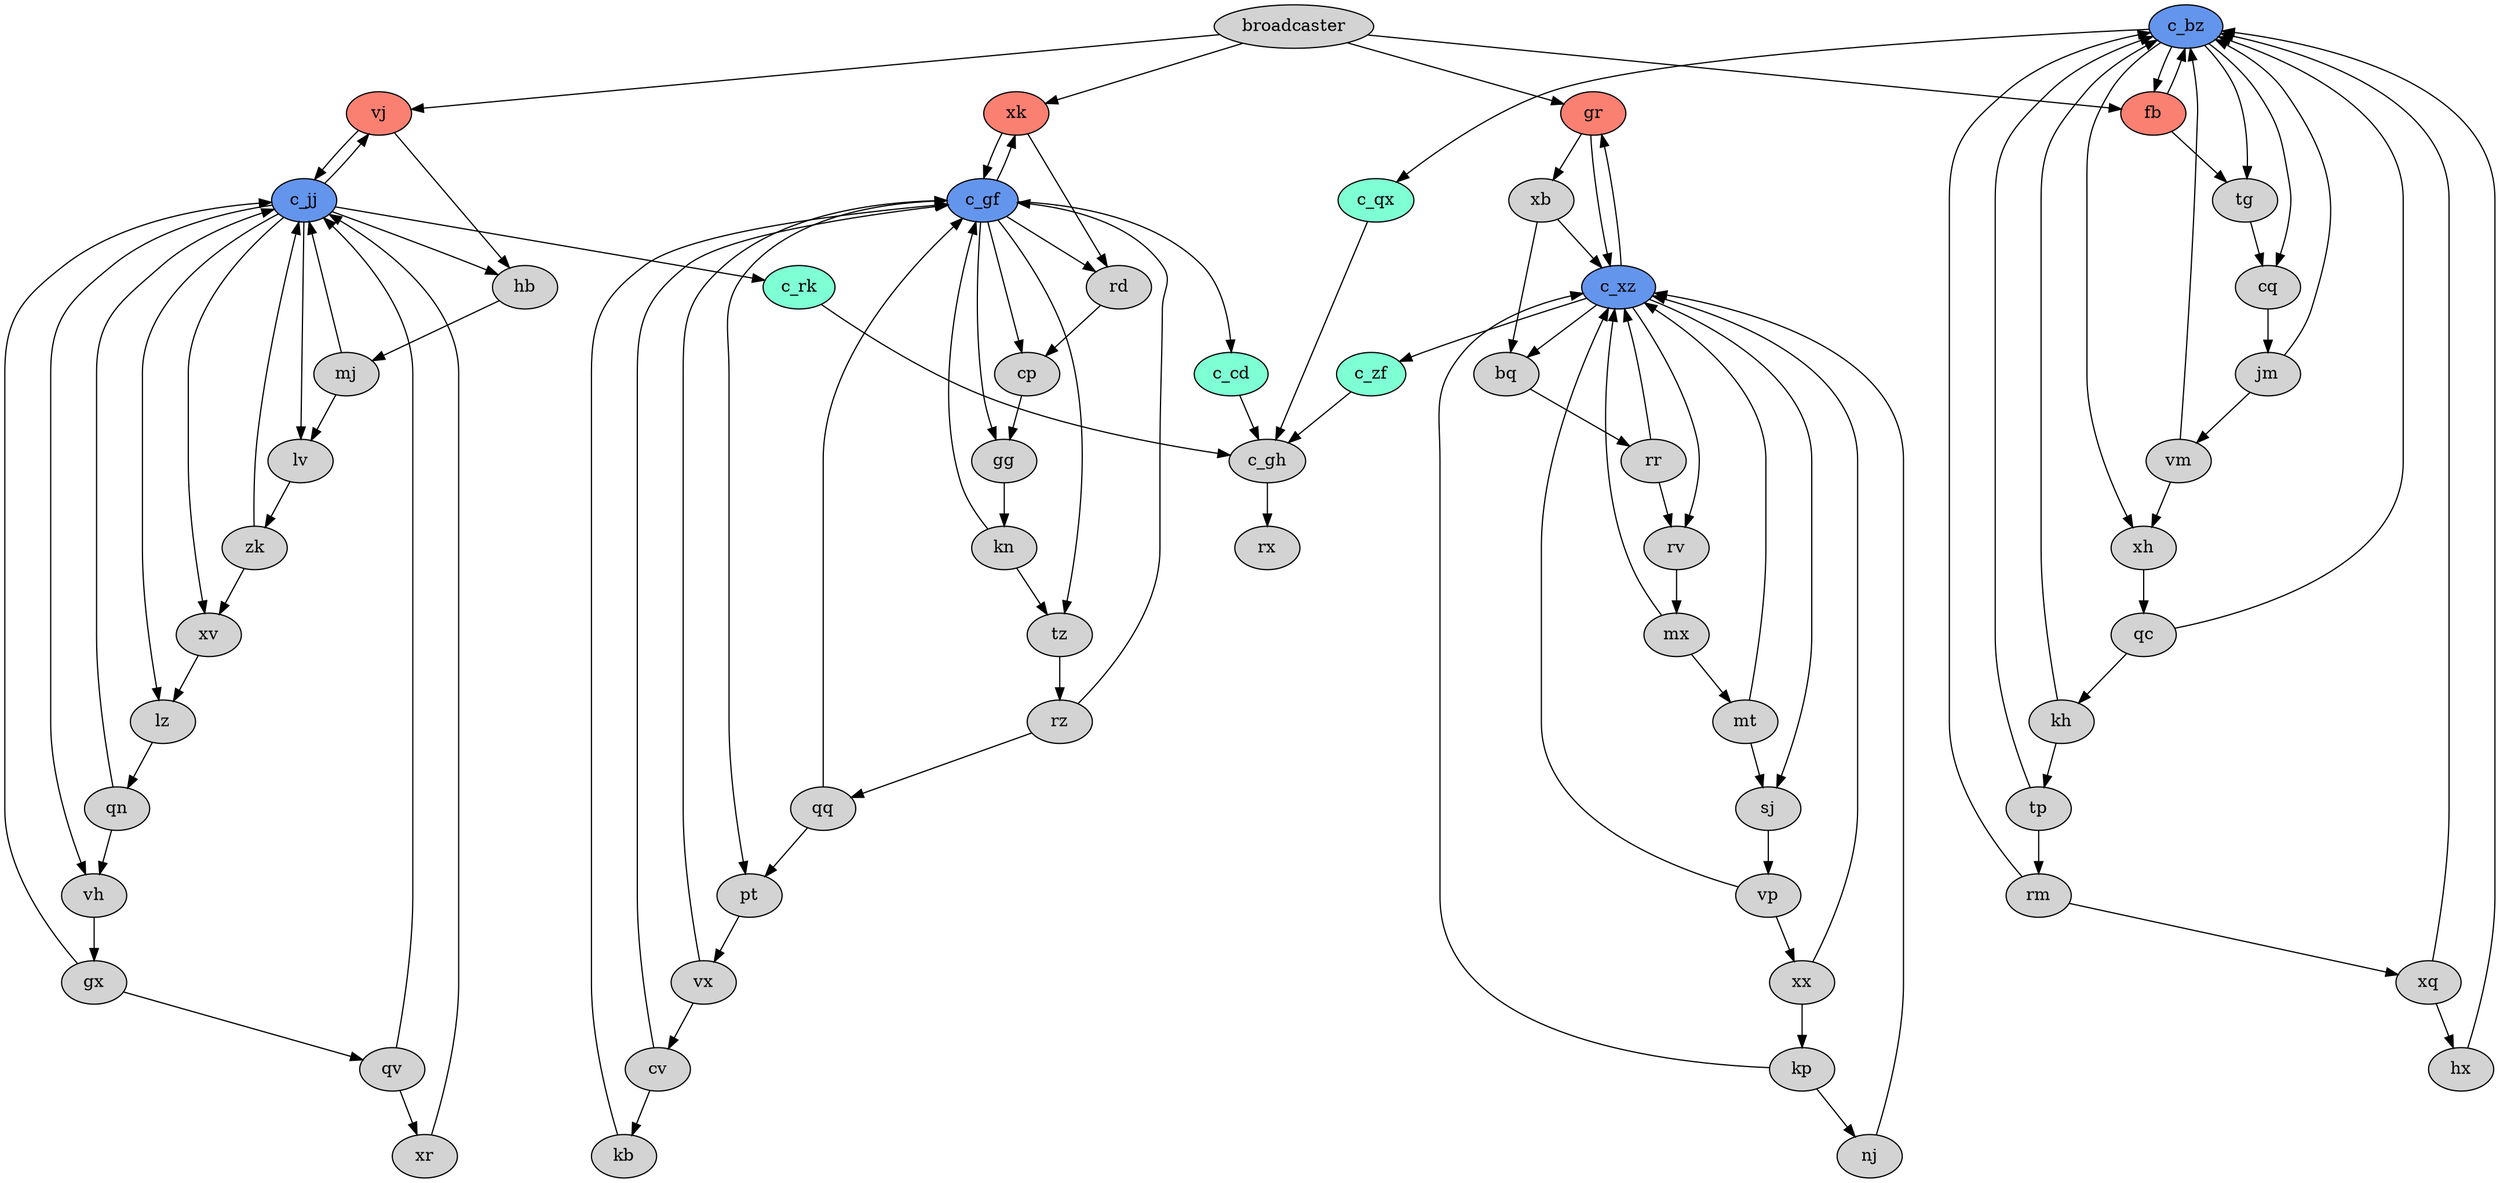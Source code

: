 digraph {
    node [style=filled];
    gr, xk, vj, fb [fillcolor=salmon];
    c_bz, c_jj, c_xz, c_gf [fillcolor=cornflowerblue];
    c_qx, c_rk, c_cd, c_zf [fillcolor=aquamarine];
    bq -> { rr };
    cp -> { gg };
    cq -> { jm };
    cv -> { c_gf kb };
    fb -> { c_bz, tg };
    gg -> { kn };
    gr -> {c_xz, xb };
    gx -> { c_jj, qv };
    hb -> { mj };
    hx -> { c_bz };
    jm -> { vm, c_bz };
    kb -> { c_gf };
    kh -> {tp, c_bz };
    kn -> { c_gf, tz };
    kp -> { c_xz, nj };
    lv -> { zk };
    lz -> { qn };
    mj -> { c_jj, lv };
    mt -> { sj, c_xz };
    mx -> { mt, c_xz };
    nj -> { c_xz };
    pt -> { vx };
    qc -> { kh, c_bz };
    qn -> { vh, c_jj };
    qq -> { pt, c_gf };
    qv -> { xr, c_jj };
    rd -> { cp };
    rm -> { c_bz, xq };
    rr -> { rv, c_xz };
    rv -> { mx };
    rz -> { qq, c_gf };
    sj -> { vp };
    tg -> { cq };
    tp -> { rm, c_bz };
    tz -> { rz };
    vh -> { gx };
    vj -> { hb, c_jj };
    vm -> { c_bz, xh };
    vp -> { c_xz, xx };
    vx -> { c_gf, cv };
    xb -> { c_xz, bq };
    xh -> { qc };
    xk -> { c_gf, rd };
    xq -> { c_bz, hx };
    xr -> { c_jj };
    xv -> { lz };
    xx -> { kp, c_xz };
    zk -> { c_jj, xv };
    c_bz -> { c_qx, cq, xh, fb, tg };
    c_cd -> { c_gh };
    c_gf -> { tz, c_cd, rd, xk, pt, cp, gg };
    c_gh -> { rx };
    c_jj -> { hb, lz, c_rk, xv, vj, vh, lv };
    c_qx -> { c_gh };
    c_rk -> { c_gh };
    c_xz -> { bq, gr, sj, rv, c_zf };
    c_zf -> { c_gh };
    broadcaster -> { fb, xk, gr, vj };
}
